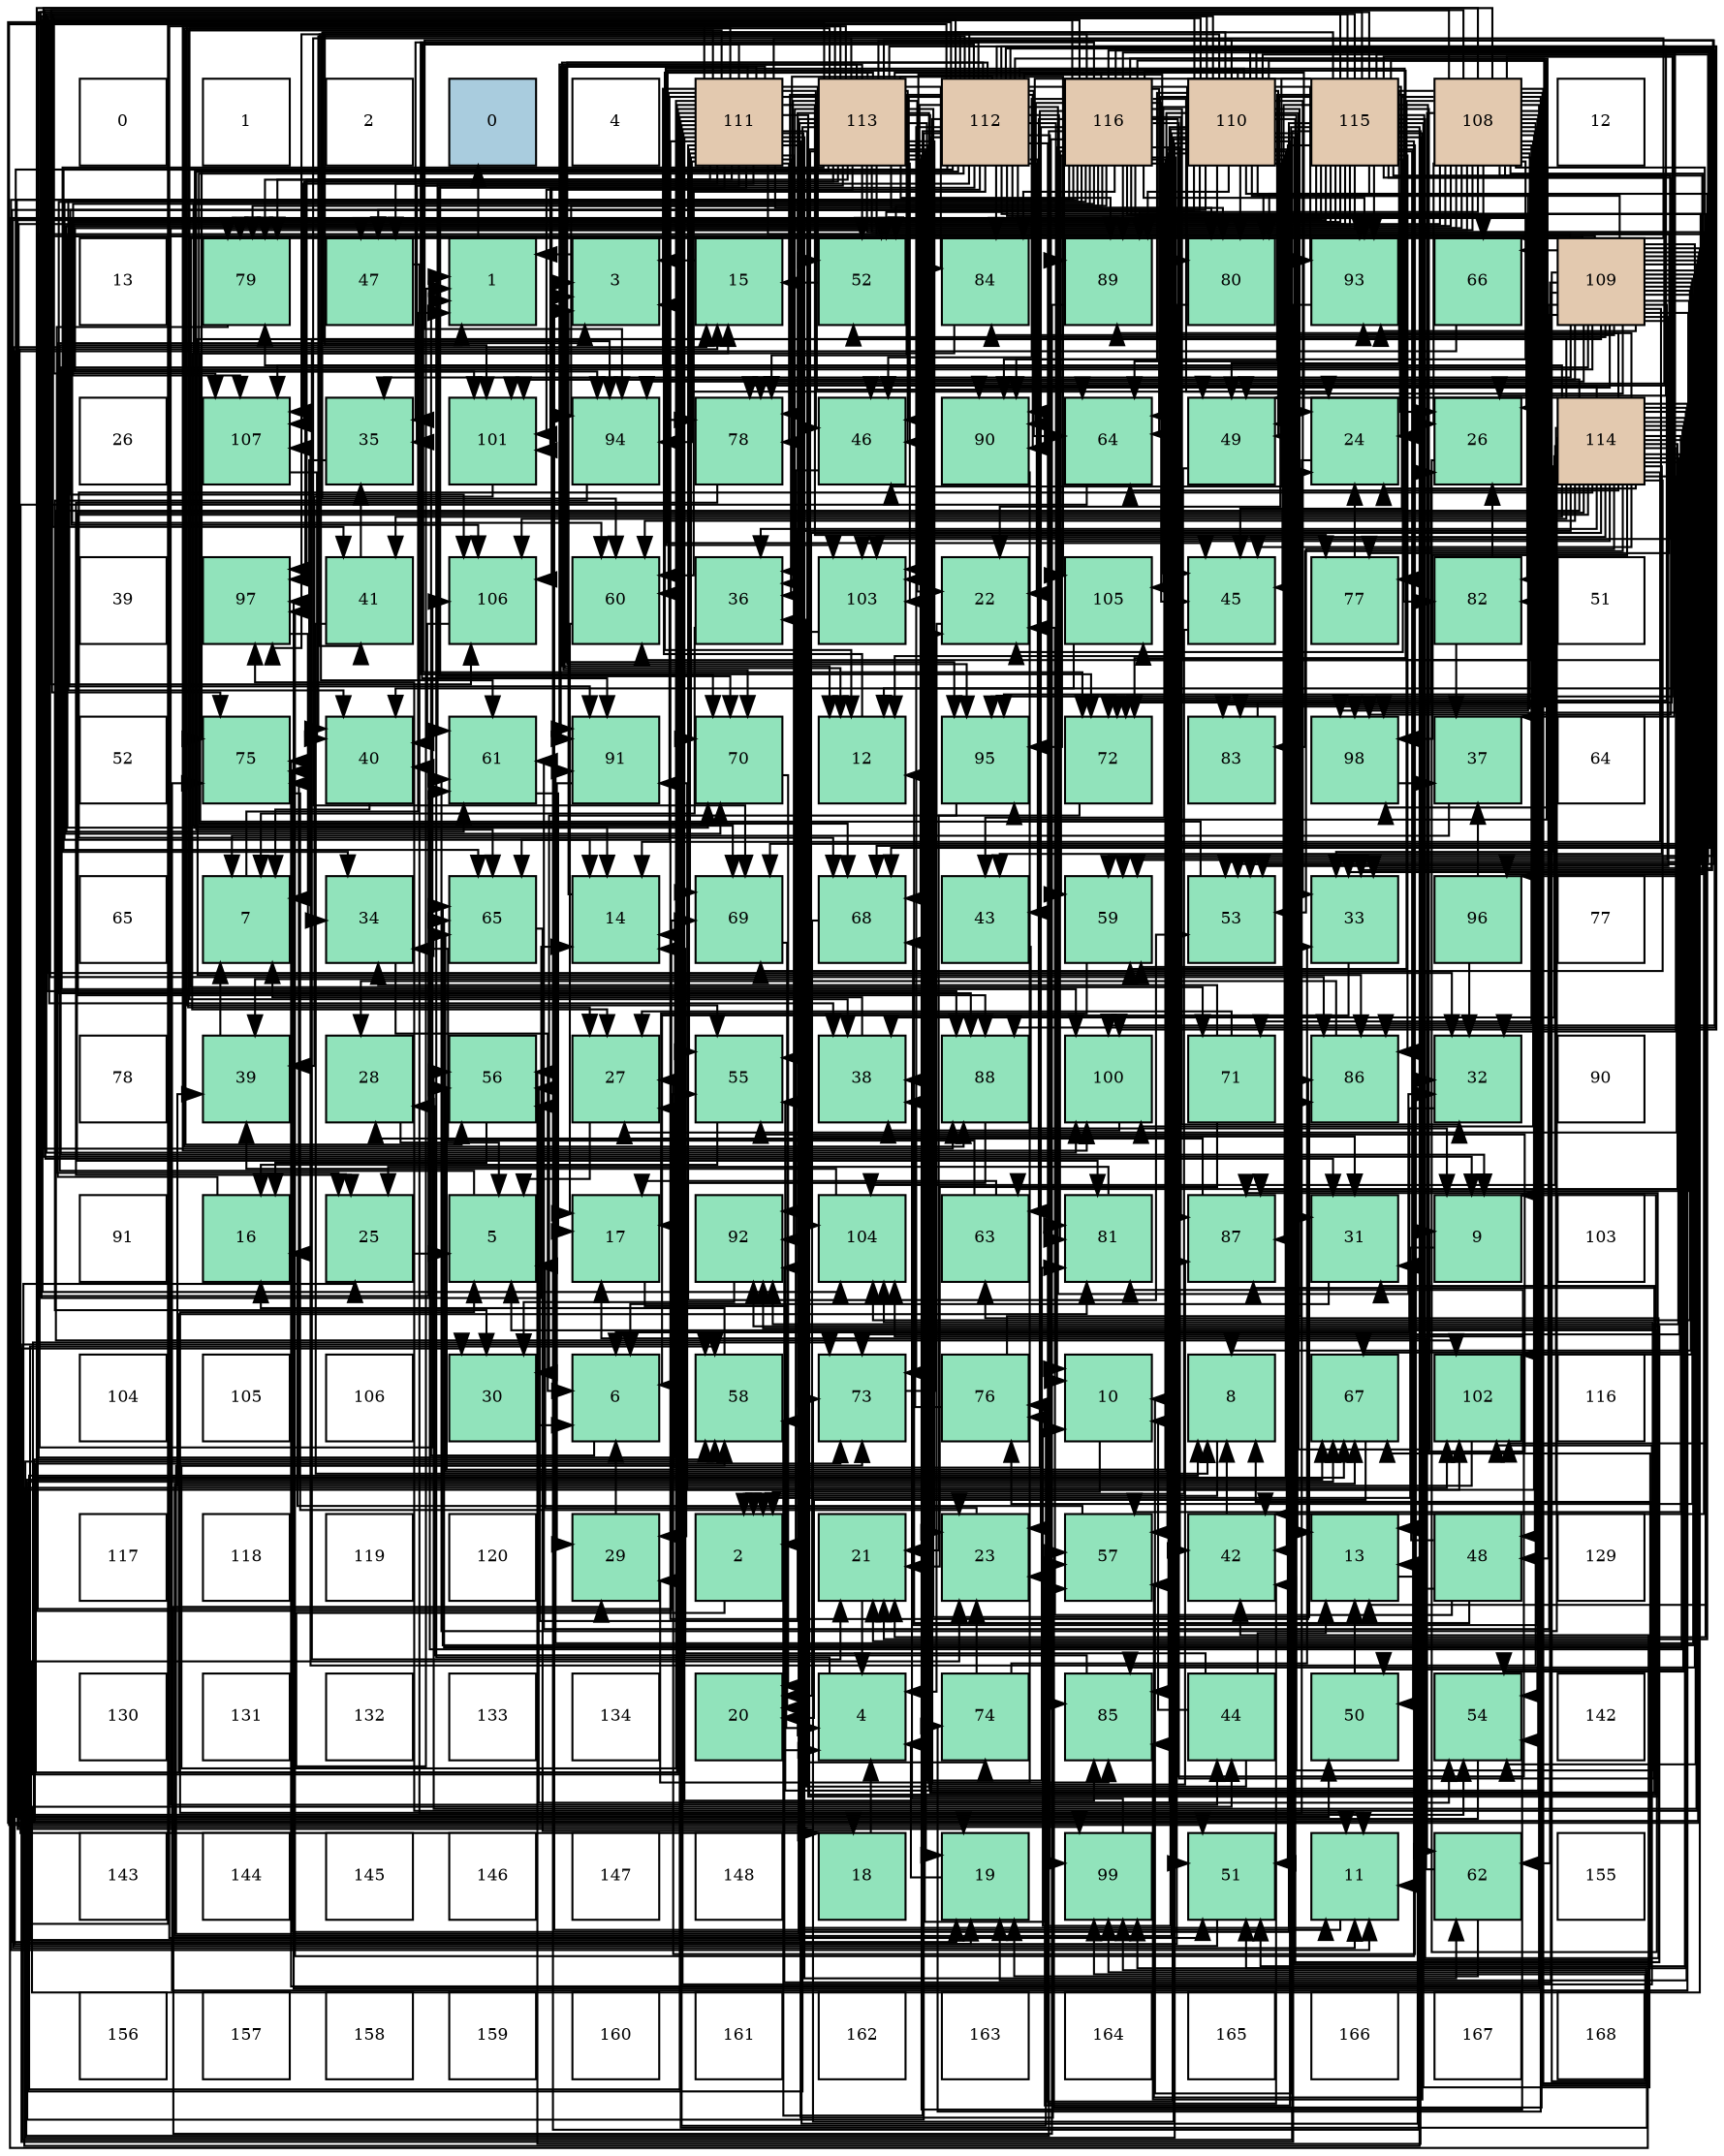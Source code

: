 digraph layout{
 rankdir=TB;
 splines=ortho;
 node [style=filled shape=square fixedsize=true width=0.6];
0[label="0", fontsize=8, fillcolor="#ffffff"];
1[label="1", fontsize=8, fillcolor="#ffffff"];
2[label="2", fontsize=8, fillcolor="#ffffff"];
3[label="0", fontsize=8, fillcolor="#a9ccde"];
4[label="4", fontsize=8, fillcolor="#ffffff"];
5[label="111", fontsize=8, fillcolor="#e3c9af"];
6[label="113", fontsize=8, fillcolor="#e3c9af"];
7[label="112", fontsize=8, fillcolor="#e3c9af"];
8[label="116", fontsize=8, fillcolor="#e3c9af"];
9[label="110", fontsize=8, fillcolor="#e3c9af"];
10[label="115", fontsize=8, fillcolor="#e3c9af"];
11[label="108", fontsize=8, fillcolor="#e3c9af"];
12[label="12", fontsize=8, fillcolor="#ffffff"];
13[label="13", fontsize=8, fillcolor="#ffffff"];
14[label="79", fontsize=8, fillcolor="#91e3bb"];
15[label="47", fontsize=8, fillcolor="#91e3bb"];
16[label="1", fontsize=8, fillcolor="#91e3bb"];
17[label="3", fontsize=8, fillcolor="#91e3bb"];
18[label="15", fontsize=8, fillcolor="#91e3bb"];
19[label="52", fontsize=8, fillcolor="#91e3bb"];
20[label="84", fontsize=8, fillcolor="#91e3bb"];
21[label="89", fontsize=8, fillcolor="#91e3bb"];
22[label="80", fontsize=8, fillcolor="#91e3bb"];
23[label="93", fontsize=8, fillcolor="#91e3bb"];
24[label="66", fontsize=8, fillcolor="#91e3bb"];
25[label="109", fontsize=8, fillcolor="#e3c9af"];
26[label="26", fontsize=8, fillcolor="#ffffff"];
27[label="107", fontsize=8, fillcolor="#91e3bb"];
28[label="35", fontsize=8, fillcolor="#91e3bb"];
29[label="101", fontsize=8, fillcolor="#91e3bb"];
30[label="94", fontsize=8, fillcolor="#91e3bb"];
31[label="78", fontsize=8, fillcolor="#91e3bb"];
32[label="46", fontsize=8, fillcolor="#91e3bb"];
33[label="90", fontsize=8, fillcolor="#91e3bb"];
34[label="64", fontsize=8, fillcolor="#91e3bb"];
35[label="49", fontsize=8, fillcolor="#91e3bb"];
36[label="24", fontsize=8, fillcolor="#91e3bb"];
37[label="26", fontsize=8, fillcolor="#91e3bb"];
38[label="114", fontsize=8, fillcolor="#e3c9af"];
39[label="39", fontsize=8, fillcolor="#ffffff"];
40[label="97", fontsize=8, fillcolor="#91e3bb"];
41[label="41", fontsize=8, fillcolor="#91e3bb"];
42[label="106", fontsize=8, fillcolor="#91e3bb"];
43[label="60", fontsize=8, fillcolor="#91e3bb"];
44[label="36", fontsize=8, fillcolor="#91e3bb"];
45[label="103", fontsize=8, fillcolor="#91e3bb"];
46[label="22", fontsize=8, fillcolor="#91e3bb"];
47[label="105", fontsize=8, fillcolor="#91e3bb"];
48[label="45", fontsize=8, fillcolor="#91e3bb"];
49[label="77", fontsize=8, fillcolor="#91e3bb"];
50[label="82", fontsize=8, fillcolor="#91e3bb"];
51[label="51", fontsize=8, fillcolor="#ffffff"];
52[label="52", fontsize=8, fillcolor="#ffffff"];
53[label="75", fontsize=8, fillcolor="#91e3bb"];
54[label="40", fontsize=8, fillcolor="#91e3bb"];
55[label="61", fontsize=8, fillcolor="#91e3bb"];
56[label="91", fontsize=8, fillcolor="#91e3bb"];
57[label="70", fontsize=8, fillcolor="#91e3bb"];
58[label="12", fontsize=8, fillcolor="#91e3bb"];
59[label="95", fontsize=8, fillcolor="#91e3bb"];
60[label="72", fontsize=8, fillcolor="#91e3bb"];
61[label="83", fontsize=8, fillcolor="#91e3bb"];
62[label="98", fontsize=8, fillcolor="#91e3bb"];
63[label="37", fontsize=8, fillcolor="#91e3bb"];
64[label="64", fontsize=8, fillcolor="#ffffff"];
65[label="65", fontsize=8, fillcolor="#ffffff"];
66[label="7", fontsize=8, fillcolor="#91e3bb"];
67[label="34", fontsize=8, fillcolor="#91e3bb"];
68[label="65", fontsize=8, fillcolor="#91e3bb"];
69[label="14", fontsize=8, fillcolor="#91e3bb"];
70[label="69", fontsize=8, fillcolor="#91e3bb"];
71[label="68", fontsize=8, fillcolor="#91e3bb"];
72[label="43", fontsize=8, fillcolor="#91e3bb"];
73[label="59", fontsize=8, fillcolor="#91e3bb"];
74[label="53", fontsize=8, fillcolor="#91e3bb"];
75[label="33", fontsize=8, fillcolor="#91e3bb"];
76[label="96", fontsize=8, fillcolor="#91e3bb"];
77[label="77", fontsize=8, fillcolor="#ffffff"];
78[label="78", fontsize=8, fillcolor="#ffffff"];
79[label="39", fontsize=8, fillcolor="#91e3bb"];
80[label="28", fontsize=8, fillcolor="#91e3bb"];
81[label="56", fontsize=8, fillcolor="#91e3bb"];
82[label="27", fontsize=8, fillcolor="#91e3bb"];
83[label="55", fontsize=8, fillcolor="#91e3bb"];
84[label="38", fontsize=8, fillcolor="#91e3bb"];
85[label="88", fontsize=8, fillcolor="#91e3bb"];
86[label="100", fontsize=8, fillcolor="#91e3bb"];
87[label="71", fontsize=8, fillcolor="#91e3bb"];
88[label="86", fontsize=8, fillcolor="#91e3bb"];
89[label="32", fontsize=8, fillcolor="#91e3bb"];
90[label="90", fontsize=8, fillcolor="#ffffff"];
91[label="91", fontsize=8, fillcolor="#ffffff"];
92[label="16", fontsize=8, fillcolor="#91e3bb"];
93[label="25", fontsize=8, fillcolor="#91e3bb"];
94[label="5", fontsize=8, fillcolor="#91e3bb"];
95[label="17", fontsize=8, fillcolor="#91e3bb"];
96[label="92", fontsize=8, fillcolor="#91e3bb"];
97[label="104", fontsize=8, fillcolor="#91e3bb"];
98[label="63", fontsize=8, fillcolor="#91e3bb"];
99[label="81", fontsize=8, fillcolor="#91e3bb"];
100[label="87", fontsize=8, fillcolor="#91e3bb"];
101[label="31", fontsize=8, fillcolor="#91e3bb"];
102[label="9", fontsize=8, fillcolor="#91e3bb"];
103[label="103", fontsize=8, fillcolor="#ffffff"];
104[label="104", fontsize=8, fillcolor="#ffffff"];
105[label="105", fontsize=8, fillcolor="#ffffff"];
106[label="106", fontsize=8, fillcolor="#ffffff"];
107[label="30", fontsize=8, fillcolor="#91e3bb"];
108[label="6", fontsize=8, fillcolor="#91e3bb"];
109[label="58", fontsize=8, fillcolor="#91e3bb"];
110[label="73", fontsize=8, fillcolor="#91e3bb"];
111[label="76", fontsize=8, fillcolor="#91e3bb"];
112[label="10", fontsize=8, fillcolor="#91e3bb"];
113[label="8", fontsize=8, fillcolor="#91e3bb"];
114[label="67", fontsize=8, fillcolor="#91e3bb"];
115[label="102", fontsize=8, fillcolor="#91e3bb"];
116[label="116", fontsize=8, fillcolor="#ffffff"];
117[label="117", fontsize=8, fillcolor="#ffffff"];
118[label="118", fontsize=8, fillcolor="#ffffff"];
119[label="119", fontsize=8, fillcolor="#ffffff"];
120[label="120", fontsize=8, fillcolor="#ffffff"];
121[label="29", fontsize=8, fillcolor="#91e3bb"];
122[label="2", fontsize=8, fillcolor="#91e3bb"];
123[label="21", fontsize=8, fillcolor="#91e3bb"];
124[label="23", fontsize=8, fillcolor="#91e3bb"];
125[label="57", fontsize=8, fillcolor="#91e3bb"];
126[label="42", fontsize=8, fillcolor="#91e3bb"];
127[label="13", fontsize=8, fillcolor="#91e3bb"];
128[label="48", fontsize=8, fillcolor="#91e3bb"];
129[label="129", fontsize=8, fillcolor="#ffffff"];
130[label="130", fontsize=8, fillcolor="#ffffff"];
131[label="131", fontsize=8, fillcolor="#ffffff"];
132[label="132", fontsize=8, fillcolor="#ffffff"];
133[label="133", fontsize=8, fillcolor="#ffffff"];
134[label="134", fontsize=8, fillcolor="#ffffff"];
135[label="20", fontsize=8, fillcolor="#91e3bb"];
136[label="4", fontsize=8, fillcolor="#91e3bb"];
137[label="74", fontsize=8, fillcolor="#91e3bb"];
138[label="85", fontsize=8, fillcolor="#91e3bb"];
139[label="44", fontsize=8, fillcolor="#91e3bb"];
140[label="50", fontsize=8, fillcolor="#91e3bb"];
141[label="54", fontsize=8, fillcolor="#91e3bb"];
142[label="142", fontsize=8, fillcolor="#ffffff"];
143[label="143", fontsize=8, fillcolor="#ffffff"];
144[label="144", fontsize=8, fillcolor="#ffffff"];
145[label="145", fontsize=8, fillcolor="#ffffff"];
146[label="146", fontsize=8, fillcolor="#ffffff"];
147[label="147", fontsize=8, fillcolor="#ffffff"];
148[label="148", fontsize=8, fillcolor="#ffffff"];
149[label="18", fontsize=8, fillcolor="#91e3bb"];
150[label="19", fontsize=8, fillcolor="#91e3bb"];
151[label="99", fontsize=8, fillcolor="#91e3bb"];
152[label="51", fontsize=8, fillcolor="#91e3bb"];
153[label="11", fontsize=8, fillcolor="#91e3bb"];
154[label="62", fontsize=8, fillcolor="#91e3bb"];
155[label="155", fontsize=8, fillcolor="#ffffff"];
156[label="156", fontsize=8, fillcolor="#ffffff"];
157[label="157", fontsize=8, fillcolor="#ffffff"];
158[label="158", fontsize=8, fillcolor="#ffffff"];
159[label="159", fontsize=8, fillcolor="#ffffff"];
160[label="160", fontsize=8, fillcolor="#ffffff"];
161[label="161", fontsize=8, fillcolor="#ffffff"];
162[label="162", fontsize=8, fillcolor="#ffffff"];
163[label="163", fontsize=8, fillcolor="#ffffff"];
164[label="164", fontsize=8, fillcolor="#ffffff"];
165[label="165", fontsize=8, fillcolor="#ffffff"];
166[label="166", fontsize=8, fillcolor="#ffffff"];
167[label="167", fontsize=8, fillcolor="#ffffff"];
168[label="168", fontsize=8, fillcolor="#ffffff"];
edge [constraint=false, style=vis];16 -> 3;
122 -> 16;
17 -> 16;
136 -> 16;
94 -> 16;
108 -> 16;
66 -> 16;
113 -> 122;
102 -> 122;
112 -> 122;
153 -> 17;
58 -> 17;
127 -> 17;
69 -> 17;
18 -> 17;
92 -> 17;
95 -> 136;
149 -> 136;
150 -> 136;
135 -> 136;
123 -> 136;
46 -> 136;
124 -> 94;
36 -> 94;
93 -> 94;
37 -> 94;
82 -> 94;
80 -> 94;
121 -> 108;
107 -> 108;
101 -> 108;
89 -> 108;
75 -> 108;
67 -> 108;
28 -> 66;
44 -> 66;
63 -> 66;
84 -> 66;
79 -> 66;
54 -> 66;
41 -> 113;
41 -> 28;
126 -> 113;
72 -> 102;
139 -> 112;
139 -> 127;
139 -> 69;
139 -> 44;
48 -> 122;
32 -> 122;
15 -> 153;
128 -> 153;
128 -> 58;
128 -> 46;
128 -> 101;
35 -> 58;
140 -> 127;
152 -> 18;
19 -> 18;
74 -> 18;
141 -> 18;
83 -> 92;
81 -> 92;
125 -> 92;
109 -> 92;
73 -> 95;
43 -> 95;
55 -> 95;
154 -> 95;
154 -> 150;
98 -> 95;
98 -> 67;
34 -> 149;
68 -> 149;
24 -> 150;
114 -> 135;
71 -> 135;
70 -> 135;
57 -> 135;
87 -> 123;
87 -> 82;
87 -> 67;
60 -> 123;
110 -> 46;
137 -> 124;
137 -> 75;
53 -> 124;
111 -> 36;
111 -> 84;
49 -> 36;
31 -> 93;
14 -> 93;
22 -> 93;
99 -> 93;
50 -> 37;
50 -> 63;
61 -> 37;
20 -> 82;
138 -> 80;
88 -> 80;
100 -> 80;
85 -> 121;
21 -> 121;
33 -> 121;
56 -> 121;
96 -> 107;
23 -> 107;
30 -> 107;
59 -> 107;
76 -> 89;
76 -> 63;
40 -> 67;
62 -> 63;
151 -> 84;
86 -> 84;
29 -> 79;
115 -> 79;
45 -> 79;
97 -> 79;
47 -> 54;
42 -> 54;
27 -> 54;
11 -> 102;
11 -> 37;
11 -> 126;
11 -> 139;
11 -> 48;
11 -> 32;
11 -> 15;
11 -> 128;
11 -> 35;
11 -> 152;
11 -> 141;
11 -> 83;
11 -> 125;
11 -> 73;
11 -> 55;
11 -> 154;
11 -> 24;
11 -> 71;
11 -> 70;
11 -> 57;
11 -> 87;
11 -> 137;
11 -> 53;
11 -> 14;
11 -> 88;
11 -> 85;
11 -> 21;
11 -> 33;
11 -> 56;
11 -> 30;
11 -> 59;
11 -> 76;
11 -> 40;
11 -> 62;
11 -> 151;
11 -> 86;
11 -> 115;
11 -> 45;
11 -> 47;
11 -> 42;
11 -> 27;
25 -> 113;
25 -> 102;
25 -> 28;
25 -> 139;
25 -> 128;
25 -> 35;
25 -> 19;
25 -> 74;
25 -> 141;
25 -> 83;
25 -> 81;
25 -> 109;
25 -> 73;
25 -> 43;
25 -> 55;
25 -> 154;
25 -> 68;
25 -> 24;
25 -> 57;
25 -> 87;
25 -> 60;
25 -> 110;
25 -> 111;
25 -> 22;
25 -> 20;
25 -> 138;
25 -> 88;
25 -> 100;
25 -> 33;
25 -> 56;
25 -> 96;
25 -> 23;
25 -> 30;
25 -> 76;
25 -> 40;
25 -> 151;
25 -> 86;
25 -> 29;
25 -> 115;
25 -> 97;
25 -> 42;
9 -> 113;
9 -> 102;
9 -> 112;
9 -> 127;
9 -> 69;
9 -> 150;
9 -> 123;
9 -> 46;
9 -> 124;
9 -> 37;
9 -> 101;
9 -> 89;
9 -> 75;
9 -> 63;
9 -> 126;
9 -> 48;
9 -> 15;
9 -> 35;
9 -> 19;
9 -> 81;
9 -> 125;
9 -> 109;
9 -> 43;
9 -> 34;
9 -> 68;
9 -> 114;
9 -> 71;
9 -> 70;
9 -> 110;
9 -> 53;
9 -> 111;
9 -> 31;
9 -> 22;
9 -> 138;
9 -> 100;
9 -> 85;
9 -> 21;
9 -> 33;
9 -> 96;
9 -> 23;
9 -> 30;
9 -> 59;
9 -> 62;
9 -> 29;
9 -> 45;
9 -> 97;
9 -> 47;
9 -> 42;
9 -> 27;
5 -> 113;
5 -> 153;
5 -> 58;
5 -> 127;
5 -> 123;
5 -> 82;
5 -> 28;
5 -> 44;
5 -> 32;
5 -> 15;
5 -> 35;
5 -> 152;
5 -> 19;
5 -> 74;
5 -> 141;
5 -> 83;
5 -> 81;
5 -> 125;
5 -> 109;
5 -> 43;
5 -> 55;
5 -> 154;
5 -> 34;
5 -> 68;
5 -> 24;
5 -> 114;
5 -> 70;
5 -> 57;
5 -> 60;
5 -> 110;
5 -> 137;
5 -> 53;
5 -> 111;
5 -> 49;
5 -> 31;
5 -> 14;
5 -> 22;
5 -> 99;
5 -> 138;
5 -> 88;
5 -> 100;
5 -> 85;
5 -> 56;
5 -> 96;
5 -> 59;
5 -> 40;
5 -> 151;
5 -> 29;
5 -> 115;
5 -> 42;
5 -> 27;
7 -> 112;
7 -> 58;
7 -> 69;
7 -> 46;
7 -> 124;
7 -> 37;
7 -> 101;
7 -> 89;
7 -> 75;
7 -> 28;
7 -> 44;
7 -> 54;
7 -> 126;
7 -> 72;
7 -> 48;
7 -> 32;
7 -> 140;
7 -> 109;
7 -> 73;
7 -> 55;
7 -> 34;
7 -> 68;
7 -> 71;
7 -> 57;
7 -> 60;
7 -> 110;
7 -> 53;
7 -> 49;
7 -> 31;
7 -> 99;
7 -> 61;
7 -> 20;
7 -> 100;
7 -> 85;
7 -> 21;
7 -> 33;
7 -> 56;
7 -> 23;
7 -> 30;
7 -> 59;
7 -> 40;
7 -> 62;
7 -> 151;
7 -> 86;
7 -> 29;
7 -> 115;
7 -> 45;
7 -> 97;
7 -> 27;
6 -> 102;
6 -> 153;
6 -> 58;
6 -> 150;
6 -> 46;
6 -> 124;
6 -> 36;
6 -> 37;
6 -> 89;
6 -> 67;
6 -> 44;
6 -> 84;
6 -> 126;
6 -> 48;
6 -> 32;
6 -> 152;
6 -> 19;
6 -> 74;
6 -> 141;
6 -> 83;
6 -> 81;
6 -> 125;
6 -> 109;
6 -> 73;
6 -> 43;
6 -> 68;
6 -> 114;
6 -> 71;
6 -> 70;
6 -> 57;
6 -> 60;
6 -> 110;
6 -> 49;
6 -> 31;
6 -> 14;
6 -> 22;
6 -> 99;
6 -> 20;
6 -> 138;
6 -> 88;
6 -> 100;
6 -> 21;
6 -> 56;
6 -> 96;
6 -> 40;
6 -> 62;
6 -> 86;
6 -> 45;
6 -> 97;
6 -> 47;
6 -> 27;
38 -> 69;
38 -> 150;
38 -> 123;
38 -> 36;
38 -> 82;
38 -> 101;
38 -> 89;
38 -> 75;
38 -> 44;
38 -> 84;
38 -> 54;
38 -> 41;
38 -> 126;
38 -> 72;
38 -> 48;
38 -> 35;
38 -> 140;
38 -> 152;
38 -> 74;
38 -> 141;
38 -> 83;
38 -> 125;
38 -> 43;
38 -> 55;
38 -> 98;
38 -> 34;
38 -> 68;
38 -> 114;
38 -> 71;
38 -> 70;
38 -> 110;
38 -> 53;
38 -> 31;
38 -> 14;
38 -> 99;
38 -> 50;
38 -> 61;
38 -> 85;
38 -> 21;
38 -> 96;
38 -> 23;
38 -> 59;
38 -> 62;
38 -> 151;
38 -> 29;
38 -> 115;
38 -> 45;
38 -> 97;
38 -> 42;
10 -> 112;
10 -> 153;
10 -> 58;
10 -> 127;
10 -> 69;
10 -> 150;
10 -> 123;
10 -> 46;
10 -> 36;
10 -> 82;
10 -> 101;
10 -> 75;
10 -> 41;
10 -> 32;
10 -> 35;
10 -> 140;
10 -> 152;
10 -> 19;
10 -> 74;
10 -> 83;
10 -> 81;
10 -> 125;
10 -> 109;
10 -> 73;
10 -> 43;
10 -> 55;
10 -> 98;
10 -> 34;
10 -> 114;
10 -> 60;
10 -> 53;
10 -> 31;
10 -> 14;
10 -> 22;
10 -> 99;
10 -> 50;
10 -> 61;
10 -> 138;
10 -> 88;
10 -> 33;
10 -> 56;
10 -> 23;
10 -> 30;
10 -> 40;
10 -> 151;
10 -> 86;
10 -> 29;
10 -> 115;
10 -> 42;
8 -> 112;
8 -> 153;
8 -> 127;
8 -> 69;
8 -> 124;
8 -> 36;
8 -> 82;
8 -> 89;
8 -> 75;
8 -> 84;
8 -> 54;
8 -> 41;
8 -> 126;
8 -> 72;
8 -> 48;
8 -> 32;
8 -> 152;
8 -> 19;
8 -> 74;
8 -> 141;
8 -> 81;
8 -> 73;
8 -> 98;
8 -> 34;
8 -> 114;
8 -> 71;
8 -> 70;
8 -> 57;
8 -> 60;
8 -> 14;
8 -> 22;
8 -> 99;
8 -> 50;
8 -> 20;
8 -> 138;
8 -> 88;
8 -> 100;
8 -> 85;
8 -> 21;
8 -> 33;
8 -> 96;
8 -> 23;
8 -> 30;
8 -> 59;
8 -> 62;
8 -> 86;
8 -> 45;
8 -> 97;
8 -> 27;
edge [constraint=true, style=invis];
0 -> 13 -> 26 -> 39 -> 52 -> 65 -> 78 -> 91 -> 104 -> 117 -> 130 -> 143 -> 156;
1 -> 14 -> 27 -> 40 -> 53 -> 66 -> 79 -> 92 -> 105 -> 118 -> 131 -> 144 -> 157;
2 -> 15 -> 28 -> 41 -> 54 -> 67 -> 80 -> 93 -> 106 -> 119 -> 132 -> 145 -> 158;
3 -> 16 -> 29 -> 42 -> 55 -> 68 -> 81 -> 94 -> 107 -> 120 -> 133 -> 146 -> 159;
4 -> 17 -> 30 -> 43 -> 56 -> 69 -> 82 -> 95 -> 108 -> 121 -> 134 -> 147 -> 160;
5 -> 18 -> 31 -> 44 -> 57 -> 70 -> 83 -> 96 -> 109 -> 122 -> 135 -> 148 -> 161;
6 -> 19 -> 32 -> 45 -> 58 -> 71 -> 84 -> 97 -> 110 -> 123 -> 136 -> 149 -> 162;
7 -> 20 -> 33 -> 46 -> 59 -> 72 -> 85 -> 98 -> 111 -> 124 -> 137 -> 150 -> 163;
8 -> 21 -> 34 -> 47 -> 60 -> 73 -> 86 -> 99 -> 112 -> 125 -> 138 -> 151 -> 164;
9 -> 22 -> 35 -> 48 -> 61 -> 74 -> 87 -> 100 -> 113 -> 126 -> 139 -> 152 -> 165;
10 -> 23 -> 36 -> 49 -> 62 -> 75 -> 88 -> 101 -> 114 -> 127 -> 140 -> 153 -> 166;
11 -> 24 -> 37 -> 50 -> 63 -> 76 -> 89 -> 102 -> 115 -> 128 -> 141 -> 154 -> 167;
12 -> 25 -> 38 -> 51 -> 64 -> 77 -> 90 -> 103 -> 116 -> 129 -> 142 -> 155 -> 168;
rank = same {0 -> 1 -> 2 -> 3 -> 4 -> 5 -> 6 -> 7 -> 8 -> 9 -> 10 -> 11 -> 12};
rank = same {13 -> 14 -> 15 -> 16 -> 17 -> 18 -> 19 -> 20 -> 21 -> 22 -> 23 -> 24 -> 25};
rank = same {26 -> 27 -> 28 -> 29 -> 30 -> 31 -> 32 -> 33 -> 34 -> 35 -> 36 -> 37 -> 38};
rank = same {39 -> 40 -> 41 -> 42 -> 43 -> 44 -> 45 -> 46 -> 47 -> 48 -> 49 -> 50 -> 51};
rank = same {52 -> 53 -> 54 -> 55 -> 56 -> 57 -> 58 -> 59 -> 60 -> 61 -> 62 -> 63 -> 64};
rank = same {65 -> 66 -> 67 -> 68 -> 69 -> 70 -> 71 -> 72 -> 73 -> 74 -> 75 -> 76 -> 77};
rank = same {78 -> 79 -> 80 -> 81 -> 82 -> 83 -> 84 -> 85 -> 86 -> 87 -> 88 -> 89 -> 90};
rank = same {91 -> 92 -> 93 -> 94 -> 95 -> 96 -> 97 -> 98 -> 99 -> 100 -> 101 -> 102 -> 103};
rank = same {104 -> 105 -> 106 -> 107 -> 108 -> 109 -> 110 -> 111 -> 112 -> 113 -> 114 -> 115 -> 116};
rank = same {117 -> 118 -> 119 -> 120 -> 121 -> 122 -> 123 -> 124 -> 125 -> 126 -> 127 -> 128 -> 129};
rank = same {130 -> 131 -> 132 -> 133 -> 134 -> 135 -> 136 -> 137 -> 138 -> 139 -> 140 -> 141 -> 142};
rank = same {143 -> 144 -> 145 -> 146 -> 147 -> 148 -> 149 -> 150 -> 151 -> 152 -> 153 -> 154 -> 155};
rank = same {156 -> 157 -> 158 -> 159 -> 160 -> 161 -> 162 -> 163 -> 164 -> 165 -> 166 -> 167 -> 168};
}